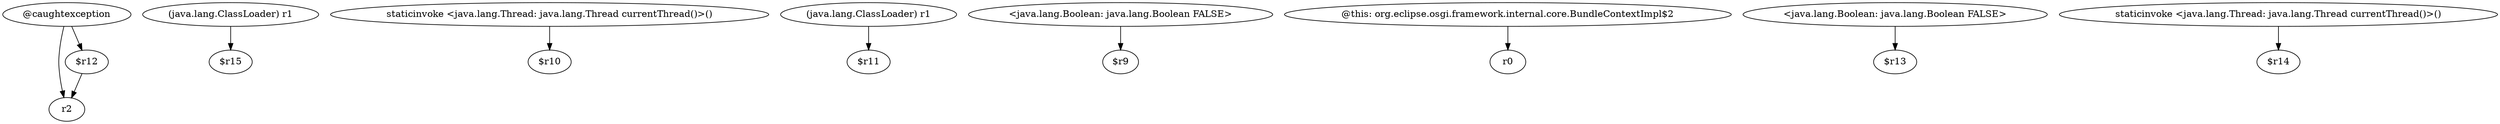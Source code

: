 digraph g {
0[label="@caughtexception"]
1[label="r2"]
0->1[label=""]
2[label="(java.lang.ClassLoader) r1"]
3[label="$r15"]
2->3[label=""]
4[label="staticinvoke <java.lang.Thread: java.lang.Thread currentThread()>()"]
5[label="$r10"]
4->5[label=""]
6[label="(java.lang.ClassLoader) r1"]
7[label="$r11"]
6->7[label=""]
8[label="$r12"]
0->8[label=""]
9[label="<java.lang.Boolean: java.lang.Boolean FALSE>"]
10[label="$r9"]
9->10[label=""]
11[label="@this: org.eclipse.osgi.framework.internal.core.BundleContextImpl$2"]
12[label="r0"]
11->12[label=""]
13[label="<java.lang.Boolean: java.lang.Boolean FALSE>"]
14[label="$r13"]
13->14[label=""]
8->1[label=""]
15[label="staticinvoke <java.lang.Thread: java.lang.Thread currentThread()>()"]
16[label="$r14"]
15->16[label=""]
}